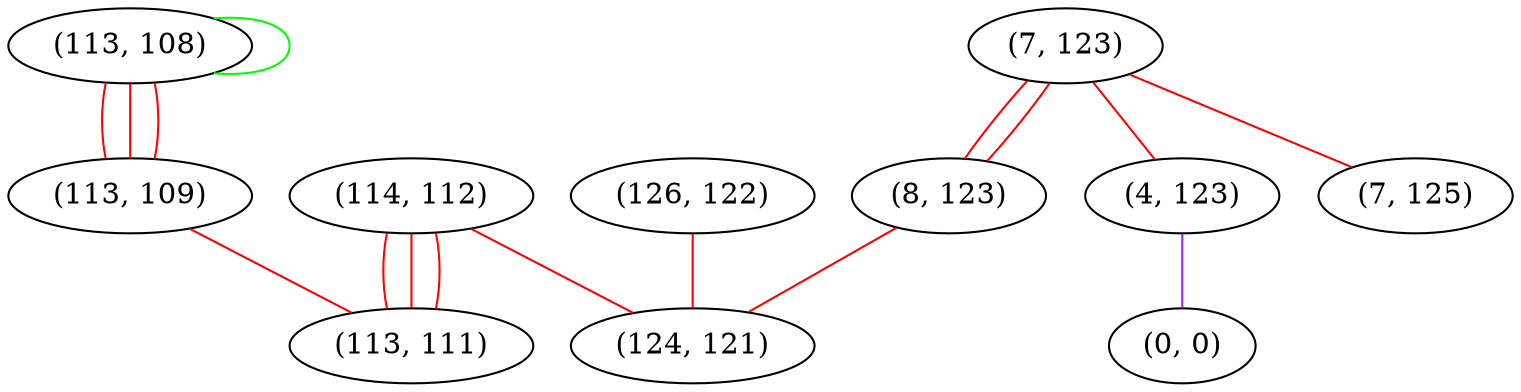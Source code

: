 graph "" {
"(126, 122)";
"(7, 123)";
"(4, 123)";
"(114, 112)";
"(0, 0)";
"(113, 108)";
"(113, 109)";
"(8, 123)";
"(7, 125)";
"(124, 121)";
"(113, 111)";
"(126, 122)" -- "(124, 121)"  [color=red, key=0, weight=1];
"(7, 123)" -- "(8, 123)"  [color=red, key=0, weight=1];
"(7, 123)" -- "(8, 123)"  [color=red, key=1, weight=1];
"(7, 123)" -- "(7, 125)"  [color=red, key=0, weight=1];
"(7, 123)" -- "(4, 123)"  [color=red, key=0, weight=1];
"(4, 123)" -- "(0, 0)"  [color=purple, key=0, weight=4];
"(114, 112)" -- "(124, 121)"  [color=red, key=0, weight=1];
"(114, 112)" -- "(113, 111)"  [color=red, key=0, weight=1];
"(114, 112)" -- "(113, 111)"  [color=red, key=1, weight=1];
"(114, 112)" -- "(113, 111)"  [color=red, key=2, weight=1];
"(113, 108)" -- "(113, 109)"  [color=red, key=0, weight=1];
"(113, 108)" -- "(113, 109)"  [color=red, key=1, weight=1];
"(113, 108)" -- "(113, 109)"  [color=red, key=2, weight=1];
"(113, 108)" -- "(113, 108)"  [color=green, key=0, weight=2];
"(113, 109)" -- "(113, 111)"  [color=red, key=0, weight=1];
"(8, 123)" -- "(124, 121)"  [color=red, key=0, weight=1];
}
